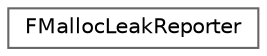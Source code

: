 digraph "Graphical Class Hierarchy"
{
 // INTERACTIVE_SVG=YES
 // LATEX_PDF_SIZE
  bgcolor="transparent";
  edge [fontname=Helvetica,fontsize=10,labelfontname=Helvetica,labelfontsize=10];
  node [fontname=Helvetica,fontsize=10,shape=box,height=0.2,width=0.4];
  rankdir="LR";
  Node0 [id="Node000000",label="FMallocLeakReporter",height=0.2,width=0.4,color="grey40", fillcolor="white", style="filled",URL="$d7/de9/classFMallocLeakReporter.html",tooltip="FMallocLeakReporter is a helper class that works alongside FMallocLeakDetection to provide easy acces..."];
}
